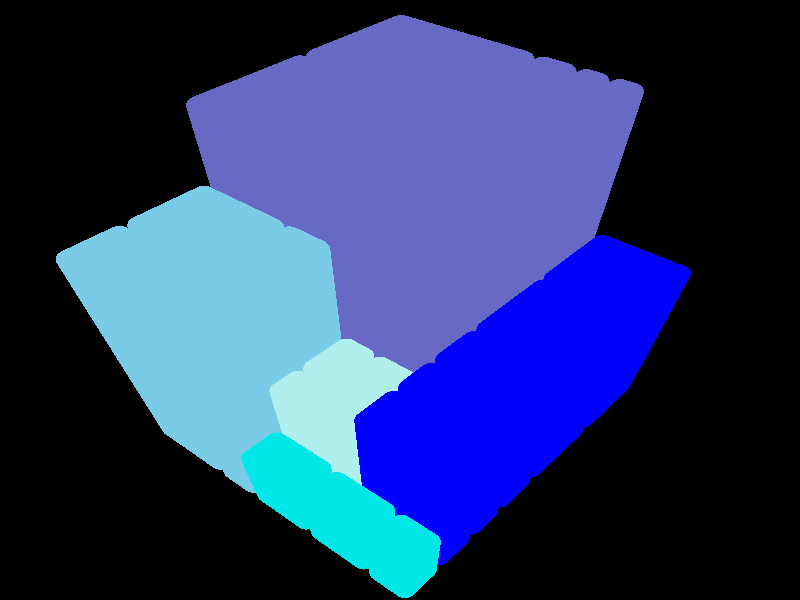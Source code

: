 // Persistence of Vision Ray Tracer Scene Description File// File: GrandPerspectiveLogo.pov// Vers: 3.5// Desc: The logo for the GrandPerspective application// Date: 16/08/2005// Auth: Erwin Bonsma//#version 3.5;#include "colors.inc"global_settings {  assumed_gamma 1.0}// ----------------------------------------#declare Eps = <1, 0, 1> * 0.01;#declare Color1 = NavyBlue;#declare Color2 = SkyBlue;#declare Color3 = MediumTurquoise;#declare Color5 = Cyan * 0.8; //DarkSlateBlue;#declare Color4 = Blue; //Cyan;#macro rbox(v0, v1)  #local R = 0.02;  #local H = v1.y - v0.y;   #local P1 = <v0.x + R, v1.y, v0.z + R>;  #local P2 = <v0.x + R, v1.y, v1.z - R>;  #local P4 = <v1.x - R, v1.y, v0.z + R>;  #local P3 = <v1.x - R, v1.y, v1.z - R>;  union {    // top    sphere { P1, R }    sphere { P2, R }    sphere { P3, R }    sphere { P4, R }    cylinder { P1, P2, R open }    cylinder { P2, P3, R open }    cylinder { P3, P4, R open }    cylinder { P4, P1, R open }    box { P1, P3+R*y }    // sides    cylinder { P1-H*y, P1, R open }    cylinder { P2-H*y, P2, R open }    cylinder { P3-H*y, P3, R open }    cylinder { P4-H*y, P4, R open }    box { P1-R*x, P3+R*x-H*y }        box { P1-R*z, P3+R*z-H*y }  } #endcamera {  location  <2.8, 4, 2.4> * 0.39  right     x // sets aspect ration of 1:1  look_at   <0.0, -0.14,  0.0>}light_source {  <0, 0, 0>            // light's position (translated below)  color rgb <1, 1, 1>  * 1.2// light's color  translate <3, 8, 5>  * 0.2}// ----------------------------------------/*plane {  y, -1  pigment { White }}*/// box { <0, 0, 0>, <0.5, 1, 0.5> }union {  rbox(<0.00, 0, 0.00>, <0.25, 0.90, 0.30>)  rbox(<0.00, 0, 0.30>, <0.25, 0.90, 0.38>)  rbox(<0.00, 0, 0.38>, <0.25, 0.90, 0.44>)  rbox(<0.00, 0, 0.44>, <0.25, 0.90, 0.50>)  rbox(<0.25, 0, 0.00>, <0.50, 0.90, 0.15>)  rbox(<0.25, 0, 0.15>, <0.50, 0.90, 0.25>)  rbox(<0.25, 0, 0.25>, <0.35, 0.90, 0.50>)  rbox(<0.35, 0, 0.25>, <0.50, 0.90, 0.40>)  rbox(<0.35, 0, 0.40>, <0.50, 0.90, 0.50>)  texture {    pigment { Color1 }    finish { phong 0.9 phong_size 60 }  }}// box { <0.5, 0, 0>, <0.8, 0.7, 0.3> }union {  rbox(<0.50, 0, 0.0>, <0.67, 0.70, 0.2>)  rbox(<0.67, 0, 0.0>, <0.80, 0.70, 0.2>)  rbox(<0.50, 0, 0.2>, <0.63, 0.70, 0.3>)  rbox(<0.63, 0, 0.2>, <0.80, 0.70, 0.3>)  texture {    pigment { Color2 }    finish { phong 0.9 phong_size 60 }  }}// box { <0.5, 0, 0.3>, <0.7, 0.4, 0.5> }union {  rbox(<0.50, 0, 0.30>, <0.62, 0.40, 0.38>)  rbox(<0.50, 0, 0.38>, <0.62, 0.40, 0.50>)  rbox(<0.62, 0, 0.30>, <0.70, 0.40, 0.42>)  rbox(<0.62, 0, 0.42>, <0.70, 0.40, 0.50>)  texture {    pigment { Color3 }    finish { phong 0.9 phong_size 60 }  }}// box { <0, 0, 0.5>, <0.7, 0.5, 0.7> }union {  rbox(<0.00, 0, 0.50>, <0.20, 0.50, 0.70>)  rbox(<0.20, 0, 0.50>, <0.40, 0.50, 0.70>)  rbox(<0.40, 0, 0.50>, <0.51, 0.50, 0.59>)  rbox(<0.40, 0, 0.59>, <0.51, 0.50, 0.70>)  rbox(<0.51, 0, 0.50>, <0.60, 0.50, 0.62>)  rbox(<0.51, 0, 0.62>, <0.60, 0.50, 0.70>)  rbox(<0.60, 0, 0.50>, <0.70, 0.50, 0.60>)  rbox(<0.60, 0, 0.60>, <0.70, 0.50, 0.70>)  texture {    pigment { Color4 }    finish { phong 0.9 phong_size 60 }  }}// box { <0.7, 0, 0.3>, <0.8, 0.2, 0.7> }union {  rbox(<0.7, 0, 0.3>, <0.8, 0.22, 0.45>)  rbox(<0.7, 0, 0.45>, <0.8, 0.21, 0.6>)  rbox(<0.7, 0, 0.6>, <0.8, 0.2, 0.7>)  texture {    pigment { Color5 }    finish { phong 0.9 phong_size 60 }  }}/*  sphere {  0.0, 1  texture {    pigment {      radial      frequency 8      color_map {        [0.00 color rgb <1.0,0.4,0.2> ]        [0.33 color rgb <0.2,0.4,1.0> ]        [0.66 color rgb <0.4,1.0,0.2> ]        [1.00 color rgb <1.0,0.4,0.2> ]      }    }    finish{      specular 0.6    }  }}*/